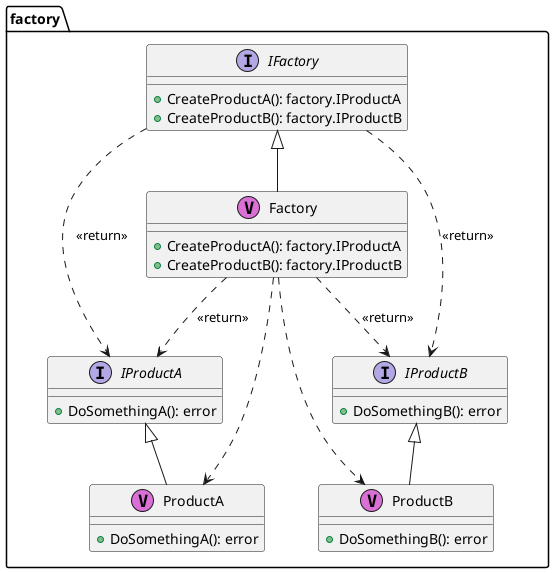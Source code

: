 @startuml

package "factory" {
	class "Factory" as factory.Factory <<V,Orchid>> {
		+CreateProductA(): factory.IProductA
		+CreateProductB(): factory.IProductB
	}
}

	factory.Factory ..> factory.IProductA : <<return>> 
	factory.Factory ..> factory.IProductB : <<return>> 

package "factory" {
	interface "IFactory" as factory.IFactory {
		+CreateProductA(): factory.IProductA
		+CreateProductB(): factory.IProductB
	}
}

	factory.IFactory ..> factory.IProductA : <<return>> 
	factory.IFactory ..> factory.IProductB : <<return>> 

package "factory" {
	interface "IProductA" as factory.IProductA {
		+DoSomethingA(): error
	}
}

package "factory" {
	interface "IProductB" as factory.IProductB {
		+DoSomethingB(): error
	}
}

package "factory" {
	class "ProductA" as factory.ProductA <<V,Orchid>> {
		+DoSomethingA(): error
	}
}

package "factory" {
	class "ProductB" as factory.ProductB <<V,Orchid>> {
		+DoSomethingB(): error
	}
}

	factory.Factory -up-|> factory.IFactory
	factory.ProductA -up-|> factory.IProductA
	factory.ProductB -up-|> factory.IProductB

	factory.Factory ..> factory.ProductA
	factory.Factory ..> factory.ProductB

@enduml
